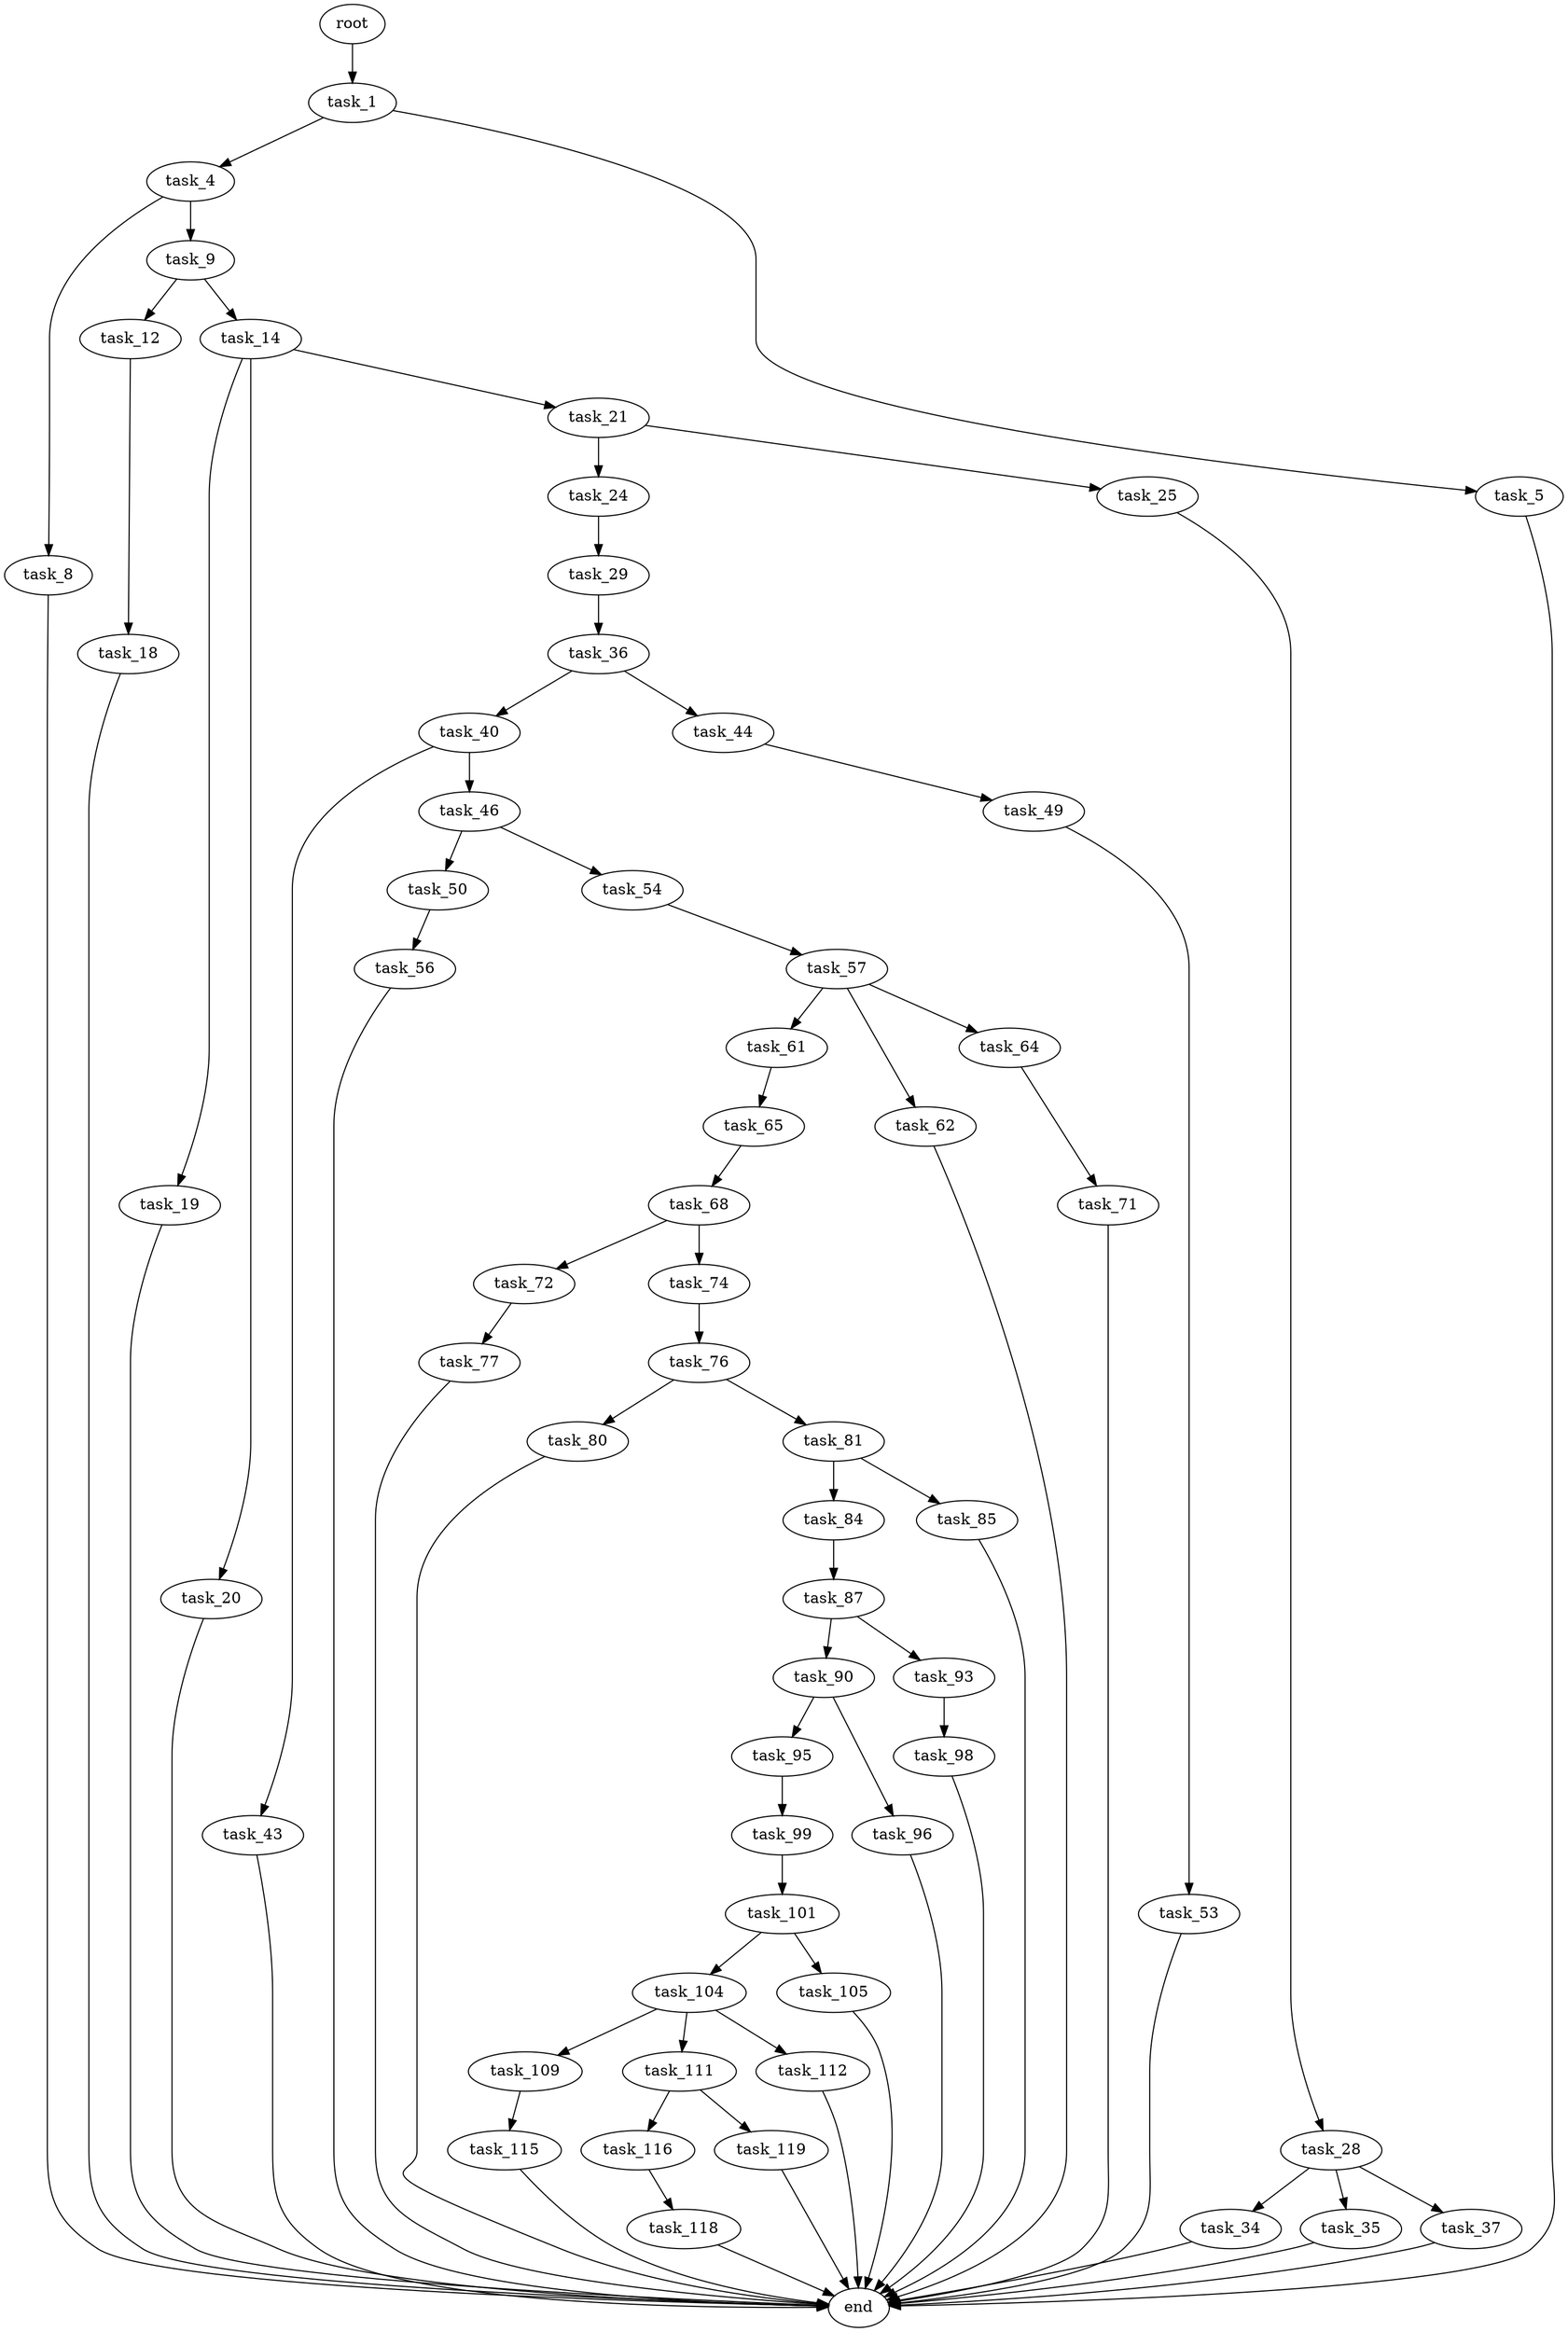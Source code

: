 digraph G {
  root [size="0.000000"];
  task_1 [size="68844672286.000000"];
  task_4 [size="36964338166.000000"];
  task_5 [size="888721342339.000000"];
  task_8 [size="3416744510.000000"];
  task_9 [size="7995139763.000000"];
  task_12 [size="368293445632.000000"];
  task_14 [size="1114796785.000000"];
  task_18 [size="68719476736.000000"];
  task_19 [size="1150565782.000000"];
  task_20 [size="782757789696.000000"];
  task_21 [size="8589934592.000000"];
  task_24 [size="29099505601.000000"];
  task_25 [size="782757789696.000000"];
  task_28 [size="36213572821.000000"];
  task_29 [size="822607518005.000000"];
  task_34 [size="181464207540.000000"];
  task_35 [size="1073741824000.000000"];
  task_36 [size="212360799895.000000"];
  task_37 [size="32022529182.000000"];
  task_40 [size="3030164048.000000"];
  task_43 [size="1248828294009.000000"];
  task_44 [size="14831919704.000000"];
  task_46 [size="234257433200.000000"];
  task_49 [size="11473193032.000000"];
  task_50 [size="1397159172.000000"];
  task_53 [size="68719476736.000000"];
  task_54 [size="68719476736.000000"];
  task_56 [size="100113430838.000000"];
  task_57 [size="890466384820.000000"];
  task_61 [size="7602626688.000000"];
  task_62 [size="31707317580.000000"];
  task_64 [size="682646849295.000000"];
  task_65 [size="231928233984.000000"];
  task_68 [size="521506510.000000"];
  task_71 [size="898260228210.000000"];
  task_72 [size="406979998061.000000"];
  task_74 [size="28991029248.000000"];
  task_76 [size="782757789696.000000"];
  task_77 [size="791539160330.000000"];
  task_80 [size="68719476736.000000"];
  task_81 [size="14547101629.000000"];
  task_84 [size="5142288619.000000"];
  task_85 [size="740514692819.000000"];
  task_87 [size="323355333029.000000"];
  task_90 [size="4804360442.000000"];
  task_93 [size="1073741824000.000000"];
  task_95 [size="8249700355.000000"];
  task_96 [size="4410202717.000000"];
  task_98 [size="302226155424.000000"];
  task_99 [size="54175220388.000000"];
  task_101 [size="368293445632.000000"];
  task_104 [size="1476144371.000000"];
  task_105 [size="14978626927.000000"];
  task_109 [size="7418538704.000000"];
  task_111 [size="26921115213.000000"];
  task_112 [size="782757789696.000000"];
  task_115 [size="368293445632.000000"];
  task_116 [size="19745934345.000000"];
  task_118 [size="8589934592.000000"];
  task_119 [size="342913014453.000000"];
  end [size="0.000000"];

  root -> task_1 [size="1.000000"];
  task_1 -> task_4 [size="75497472.000000"];
  task_1 -> task_5 [size="75497472.000000"];
  task_4 -> task_8 [size="33554432.000000"];
  task_4 -> task_9 [size="33554432.000000"];
  task_5 -> end [size="1.000000"];
  task_8 -> end [size="1.000000"];
  task_9 -> task_12 [size="134217728.000000"];
  task_9 -> task_14 [size="134217728.000000"];
  task_12 -> task_18 [size="411041792.000000"];
  task_14 -> task_19 [size="134217728.000000"];
  task_14 -> task_20 [size="134217728.000000"];
  task_14 -> task_21 [size="134217728.000000"];
  task_18 -> end [size="1.000000"];
  task_19 -> end [size="1.000000"];
  task_20 -> end [size="1.000000"];
  task_21 -> task_24 [size="33554432.000000"];
  task_21 -> task_25 [size="33554432.000000"];
  task_24 -> task_29 [size="75497472.000000"];
  task_25 -> task_28 [size="679477248.000000"];
  task_28 -> task_34 [size="838860800.000000"];
  task_28 -> task_35 [size="838860800.000000"];
  task_28 -> task_37 [size="838860800.000000"];
  task_29 -> task_36 [size="536870912.000000"];
  task_34 -> end [size="1.000000"];
  task_35 -> end [size="1.000000"];
  task_36 -> task_40 [size="536870912.000000"];
  task_36 -> task_44 [size="536870912.000000"];
  task_37 -> end [size="1.000000"];
  task_40 -> task_43 [size="301989888.000000"];
  task_40 -> task_46 [size="301989888.000000"];
  task_43 -> end [size="1.000000"];
  task_44 -> task_49 [size="301989888.000000"];
  task_46 -> task_50 [size="411041792.000000"];
  task_46 -> task_54 [size="411041792.000000"];
  task_49 -> task_53 [size="679477248.000000"];
  task_50 -> task_56 [size="33554432.000000"];
  task_53 -> end [size="1.000000"];
  task_54 -> task_57 [size="134217728.000000"];
  task_56 -> end [size="1.000000"];
  task_57 -> task_61 [size="679477248.000000"];
  task_57 -> task_62 [size="679477248.000000"];
  task_57 -> task_64 [size="679477248.000000"];
  task_61 -> task_65 [size="209715200.000000"];
  task_62 -> end [size="1.000000"];
  task_64 -> task_71 [size="536870912.000000"];
  task_65 -> task_68 [size="301989888.000000"];
  task_68 -> task_72 [size="33554432.000000"];
  task_68 -> task_74 [size="33554432.000000"];
  task_71 -> end [size="1.000000"];
  task_72 -> task_77 [size="679477248.000000"];
  task_74 -> task_76 [size="75497472.000000"];
  task_76 -> task_80 [size="679477248.000000"];
  task_76 -> task_81 [size="679477248.000000"];
  task_77 -> end [size="1.000000"];
  task_80 -> end [size="1.000000"];
  task_81 -> task_84 [size="536870912.000000"];
  task_81 -> task_85 [size="536870912.000000"];
  task_84 -> task_87 [size="301989888.000000"];
  task_85 -> end [size="1.000000"];
  task_87 -> task_90 [size="838860800.000000"];
  task_87 -> task_93 [size="838860800.000000"];
  task_90 -> task_95 [size="75497472.000000"];
  task_90 -> task_96 [size="75497472.000000"];
  task_93 -> task_98 [size="838860800.000000"];
  task_95 -> task_99 [size="134217728.000000"];
  task_96 -> end [size="1.000000"];
  task_98 -> end [size="1.000000"];
  task_99 -> task_101 [size="134217728.000000"];
  task_101 -> task_104 [size="411041792.000000"];
  task_101 -> task_105 [size="411041792.000000"];
  task_104 -> task_109 [size="134217728.000000"];
  task_104 -> task_111 [size="134217728.000000"];
  task_104 -> task_112 [size="134217728.000000"];
  task_105 -> end [size="1.000000"];
  task_109 -> task_115 [size="134217728.000000"];
  task_111 -> task_116 [size="536870912.000000"];
  task_111 -> task_119 [size="536870912.000000"];
  task_112 -> end [size="1.000000"];
  task_115 -> end [size="1.000000"];
  task_116 -> task_118 [size="536870912.000000"];
  task_118 -> end [size="1.000000"];
  task_119 -> end [size="1.000000"];
}

